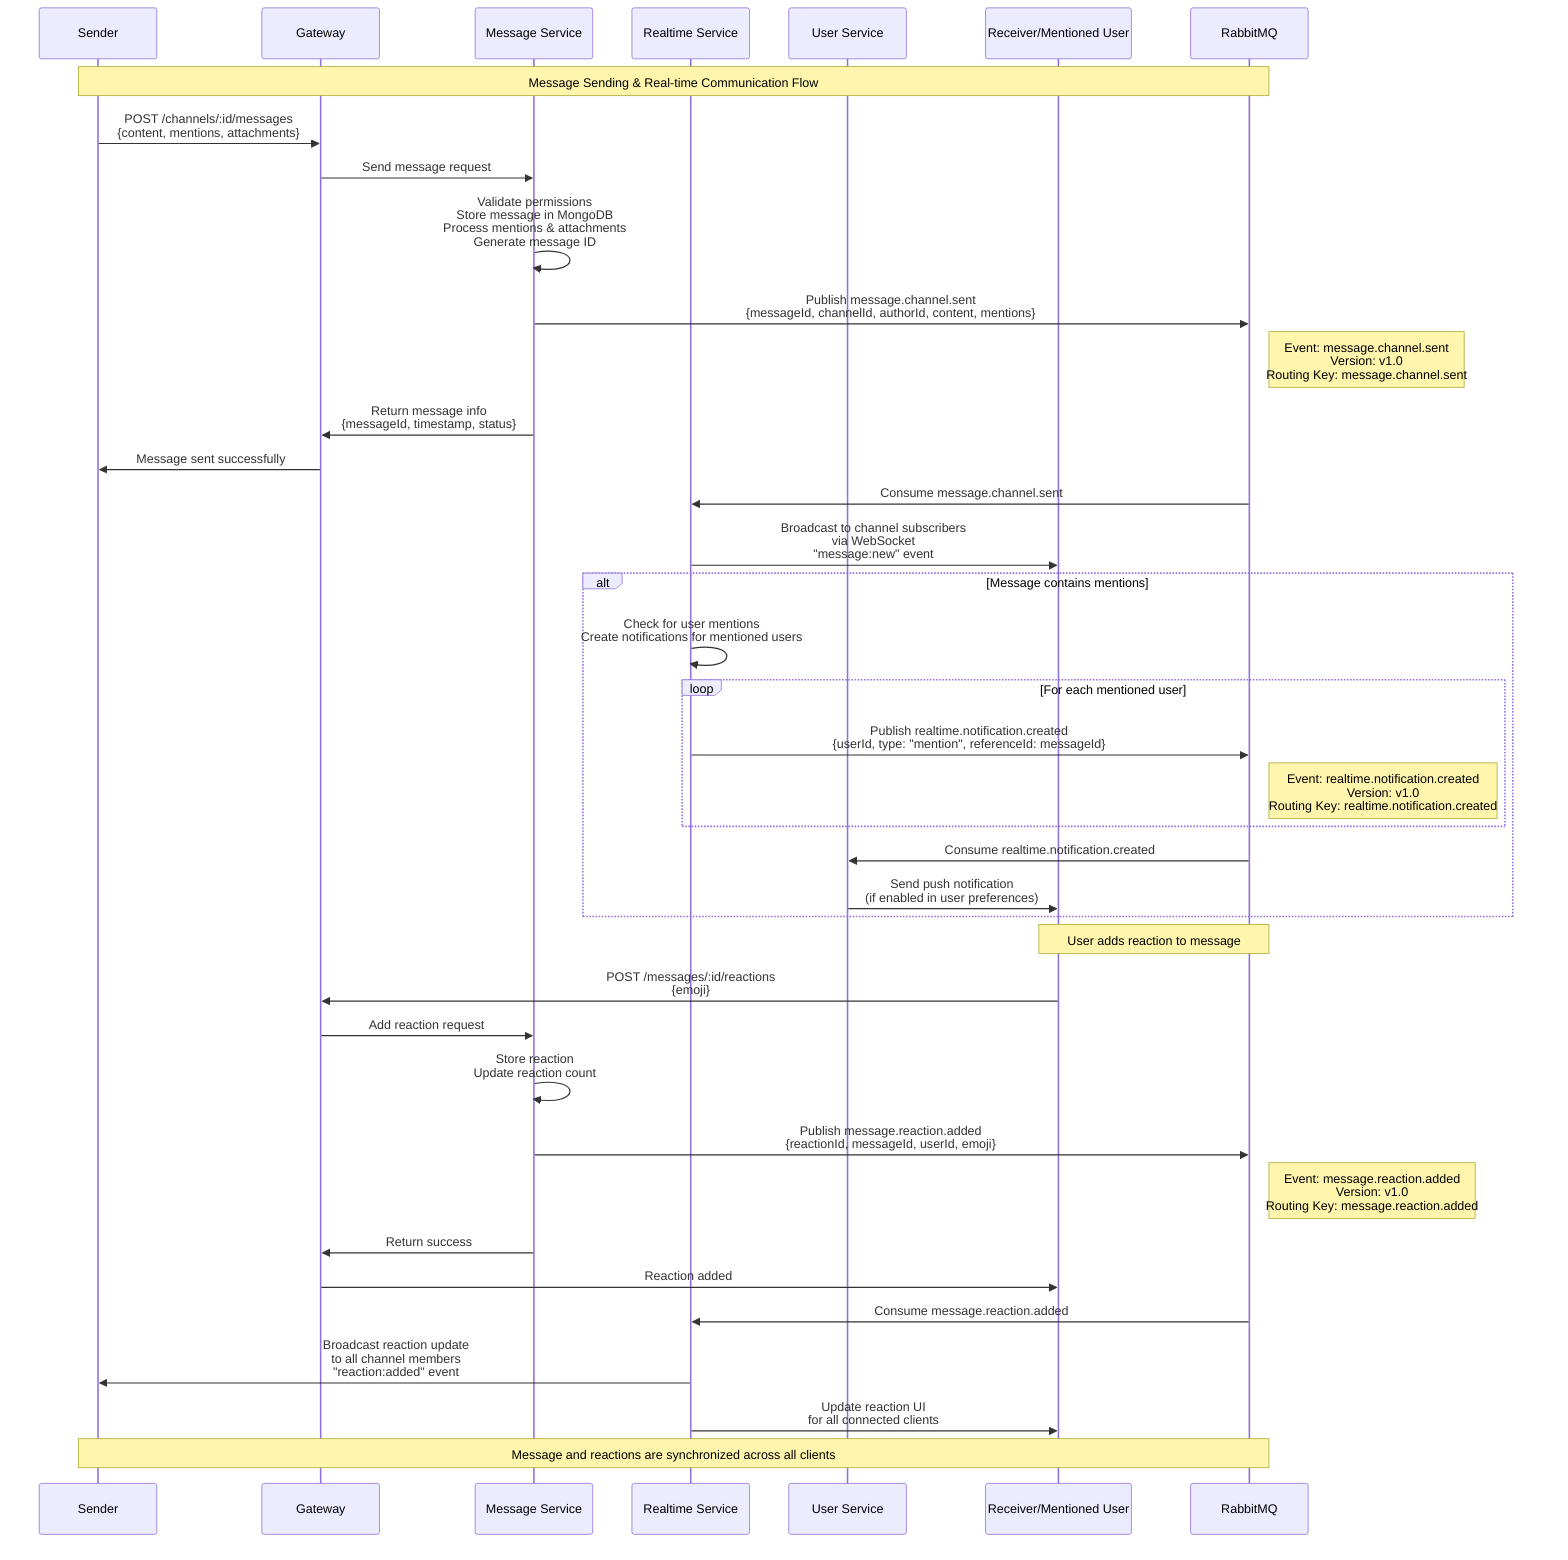 sequenceDiagram
    participant U1 as Sender
    participant G as Gateway
    participant MS as Message Service
    participant RS as Realtime Service
    participant US as User Service
    participant U2 as Receiver/Mentioned User
    participant MQ as RabbitMQ

    Note over U1,MQ: Message Sending & Real-time Communication Flow

    %% Send Channel Message
    U1->>G: POST /channels/:id/messages<br/>{content, mentions, attachments}
    G->>MS: Send message request
    
    MS->>MS: Validate permissions<br/>Store message in MongoDB<br/>Process mentions & attachments<br/>Generate message ID
    
    MS->>MQ: Publish message.channel.sent<br/>{messageId, channelId, authorId, content, mentions}
    Note right of MQ: Event: message.channel.sent<br/>Version: v1.0<br/>Routing Key: message.channel.sent
    
    MS->>G: Return message info<br/>{messageId, timestamp, status}
    G->>U1: Message sent successfully
    
    %% Real-time Broadcast
    MQ->>RS: Consume message.channel.sent
    RS->>U2: Broadcast to channel subscribers<br/>via WebSocket<br/>"message:new" event
    
    %% Handle Mentions
    alt Message contains mentions
        RS->>RS: Check for user mentions<br/>Create notifications for mentioned users
        
        loop For each mentioned user
            RS->>MQ: Publish realtime.notification.created<br/>{userId, type: "mention", referenceId: messageId}
            Note right of MQ: Event: realtime.notification.created<br/>Version: v1.0<br/>Routing Key: realtime.notification.created
        end
        
        MQ->>US: Consume realtime.notification.created
        US->>U2: Send push notification<br/>(if enabled in user preferences)
    end
    
    %% Message Reactions
    Note over U2,MQ: User adds reaction to message
    
    U2->>G: POST /messages/:id/reactions<br/>{emoji}
    G->>MS: Add reaction request
    
    MS->>MS: Store reaction<br/>Update reaction count
    
    MS->>MQ: Publish message.reaction.added<br/>{reactionId, messageId, userId, emoji}
    Note right of MQ: Event: message.reaction.added<br/>Version: v1.0<br/>Routing Key: message.reaction.added
    
    MS->>G: Return success
    G->>U2: Reaction added
    
    MQ->>RS: Consume message.reaction.added
    RS->>U1: Broadcast reaction update<br/>to all channel members<br/>"reaction:added" event
    RS->>U2: Update reaction UI<br/>for all connected clients
    
    Note over U1,MQ: Message and reactions are synchronized across all clients